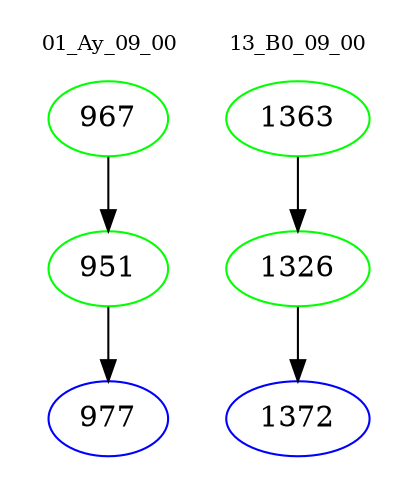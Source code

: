 digraph{
subgraph cluster_0 {
color = white
label = "01_Ay_09_00";
fontsize=10;
T0_967 [label="967", color="green"]
T0_967 -> T0_951 [color="black"]
T0_951 [label="951", color="green"]
T0_951 -> T0_977 [color="black"]
T0_977 [label="977", color="blue"]
}
subgraph cluster_1 {
color = white
label = "13_B0_09_00";
fontsize=10;
T1_1363 [label="1363", color="green"]
T1_1363 -> T1_1326 [color="black"]
T1_1326 [label="1326", color="green"]
T1_1326 -> T1_1372 [color="black"]
T1_1372 [label="1372", color="blue"]
}
}
